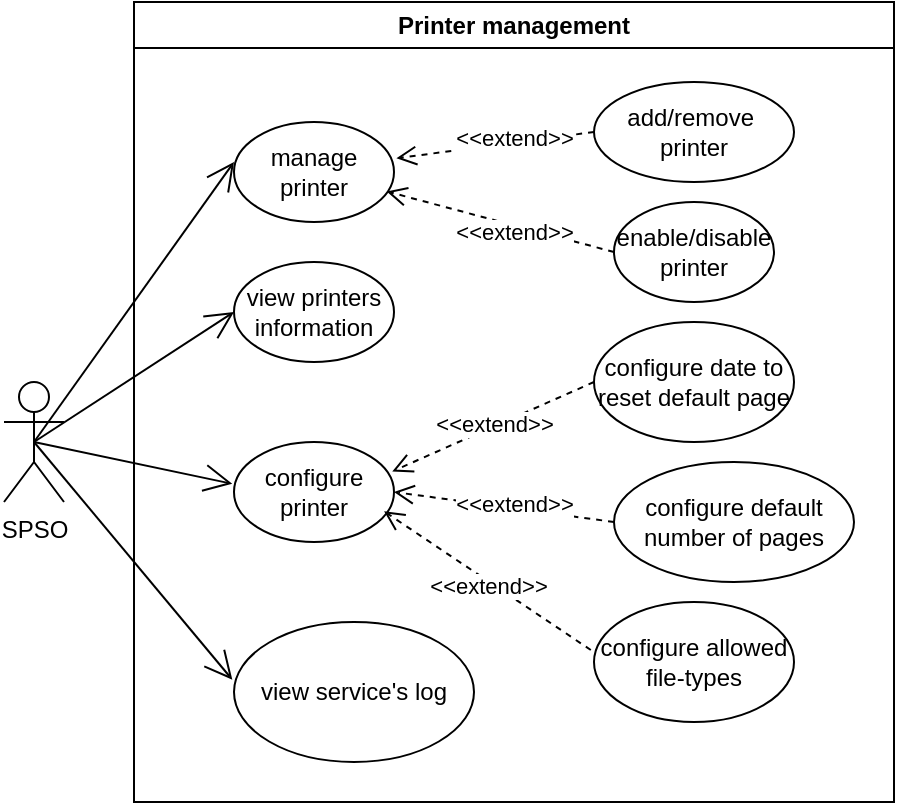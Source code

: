<mxfile version="25.0.1">
  <diagram name="Page-1" id="y1BIRQ241PaXOT0yB2VH">
    <mxGraphModel dx="1426" dy="827" grid="1" gridSize="10" guides="1" tooltips="1" connect="1" arrows="1" fold="1" page="1" pageScale="1" pageWidth="850" pageHeight="1100" math="0" shadow="0">
      <root>
        <mxCell id="0" />
        <mxCell id="1" parent="0" />
        <mxCell id="PRDxLV66vbrkGa5DszW6-1" value="SPSO" style="shape=umlActor;verticalLabelPosition=bottom;verticalAlign=top;html=1;outlineConnect=0;" vertex="1" parent="1">
          <mxGeometry x="203" y="400" width="30" height="60" as="geometry" />
        </mxCell>
        <mxCell id="PRDxLV66vbrkGa5DszW6-2" value="Printer management" style="swimlane;whiteSpace=wrap;html=1;" vertex="1" parent="1">
          <mxGeometry x="268" y="210" width="380" height="400" as="geometry" />
        </mxCell>
        <mxCell id="PRDxLV66vbrkGa5DszW6-3" value="add/remove&amp;nbsp; printer" style="ellipse;whiteSpace=wrap;html=1;" vertex="1" parent="PRDxLV66vbrkGa5DszW6-2">
          <mxGeometry x="230" y="40" width="100" height="50" as="geometry" />
        </mxCell>
        <mxCell id="PRDxLV66vbrkGa5DszW6-4" value="enable/disable printer" style="ellipse;whiteSpace=wrap;html=1;" vertex="1" parent="PRDxLV66vbrkGa5DszW6-2">
          <mxGeometry x="240" y="100" width="80" height="50" as="geometry" />
        </mxCell>
        <mxCell id="PRDxLV66vbrkGa5DszW6-5" value="view printers information" style="ellipse;whiteSpace=wrap;html=1;" vertex="1" parent="PRDxLV66vbrkGa5DszW6-2">
          <mxGeometry x="50" y="130" width="80" height="50" as="geometry" />
        </mxCell>
        <mxCell id="PRDxLV66vbrkGa5DszW6-6" value="configure printer" style="ellipse;whiteSpace=wrap;html=1;" vertex="1" parent="PRDxLV66vbrkGa5DszW6-2">
          <mxGeometry x="50" y="220" width="80" height="50" as="geometry" />
        </mxCell>
        <mxCell id="PRDxLV66vbrkGa5DszW6-7" value="manage printer" style="ellipse;whiteSpace=wrap;html=1;" vertex="1" parent="PRDxLV66vbrkGa5DszW6-2">
          <mxGeometry x="50" y="60" width="80" height="50" as="geometry" />
        </mxCell>
        <mxCell id="PRDxLV66vbrkGa5DszW6-8" value="configure date to reset default page " style="ellipse;whiteSpace=wrap;html=1;" vertex="1" parent="PRDxLV66vbrkGa5DszW6-2">
          <mxGeometry x="230" y="160" width="100" height="60" as="geometry" />
        </mxCell>
        <mxCell id="PRDxLV66vbrkGa5DszW6-9" value="configure allowed file-types" style="ellipse;whiteSpace=wrap;html=1;" vertex="1" parent="PRDxLV66vbrkGa5DszW6-2">
          <mxGeometry x="230" y="300" width="100" height="60" as="geometry" />
        </mxCell>
        <mxCell id="PRDxLV66vbrkGa5DszW6-10" value="configure default number of pages" style="ellipse;whiteSpace=wrap;html=1;" vertex="1" parent="PRDxLV66vbrkGa5DszW6-2">
          <mxGeometry x="240" y="230" width="120" height="60" as="geometry" />
        </mxCell>
        <mxCell id="PRDxLV66vbrkGa5DszW6-11" value="view service&#39;s log" style="ellipse;whiteSpace=wrap;html=1;" vertex="1" parent="PRDxLV66vbrkGa5DszW6-2">
          <mxGeometry x="50" y="310" width="120" height="70" as="geometry" />
        </mxCell>
        <mxCell id="PRDxLV66vbrkGa5DszW6-12" value="&amp;lt;&amp;lt;extend&amp;gt;&amp;gt;" style="html=1;verticalAlign=bottom;endArrow=open;dashed=1;endSize=8;curved=0;rounded=0;exitX=0;exitY=0.5;exitDx=0;exitDy=0;entryX=0.954;entryY=0.694;entryDx=0;entryDy=0;entryPerimeter=0;" edge="1" parent="PRDxLV66vbrkGa5DszW6-2" source="PRDxLV66vbrkGa5DszW6-4" target="PRDxLV66vbrkGa5DszW6-7">
          <mxGeometry x="-0.168" y="12" relative="1" as="geometry">
            <mxPoint x="200" y="90" as="sourcePoint" />
            <mxPoint x="180" y="150" as="targetPoint" />
            <mxPoint as="offset" />
          </mxGeometry>
        </mxCell>
        <mxCell id="PRDxLV66vbrkGa5DszW6-13" value="&amp;lt;&amp;lt;extend&amp;gt;&amp;gt;" style="html=1;verticalAlign=bottom;endArrow=open;dashed=1;endSize=8;curved=0;rounded=0;exitX=0;exitY=0.5;exitDx=0;exitDy=0;entryX=1.015;entryY=0.363;entryDx=0;entryDy=0;entryPerimeter=0;" edge="1" parent="PRDxLV66vbrkGa5DszW6-2" source="PRDxLV66vbrkGa5DszW6-3" target="PRDxLV66vbrkGa5DszW6-7">
          <mxGeometry x="-0.173" y="7" relative="1" as="geometry">
            <mxPoint x="140" y="95" as="sourcePoint" />
            <mxPoint x="140" y="40" as="targetPoint" />
            <mxPoint as="offset" />
          </mxGeometry>
        </mxCell>
        <mxCell id="PRDxLV66vbrkGa5DszW6-14" value="&amp;lt;&amp;lt;extend&amp;gt;&amp;gt;" style="html=1;verticalAlign=bottom;endArrow=open;dashed=1;endSize=8;curved=0;rounded=0;exitX=-0.016;exitY=0.4;exitDx=0;exitDy=0;exitPerimeter=0;entryX=0.938;entryY=0.693;entryDx=0;entryDy=0;entryPerimeter=0;" edge="1" parent="PRDxLV66vbrkGa5DszW6-2" source="PRDxLV66vbrkGa5DszW6-9" target="PRDxLV66vbrkGa5DszW6-6">
          <mxGeometry x="-0.107" y="9" relative="1" as="geometry">
            <mxPoint x="250" y="135" as="sourcePoint" />
            <mxPoint x="130" y="260" as="targetPoint" />
            <mxPoint as="offset" />
          </mxGeometry>
        </mxCell>
        <mxCell id="PRDxLV66vbrkGa5DszW6-15" value="&amp;lt;&amp;lt;extend&amp;gt;&amp;gt;" style="html=1;verticalAlign=bottom;endArrow=open;dashed=1;endSize=8;curved=0;rounded=0;exitX=0;exitY=0.5;exitDx=0;exitDy=0;entryX=0.989;entryY=0.294;entryDx=0;entryDy=0;entryPerimeter=0;" edge="1" parent="PRDxLV66vbrkGa5DszW6-2" source="PRDxLV66vbrkGa5DszW6-8" target="PRDxLV66vbrkGa5DszW6-6">
          <mxGeometry x="0.049" y="7" relative="1" as="geometry">
            <mxPoint x="260" y="145" as="sourcePoint" />
            <mxPoint x="150" y="105" as="targetPoint" />
            <mxPoint as="offset" />
          </mxGeometry>
        </mxCell>
        <mxCell id="PRDxLV66vbrkGa5DszW6-16" value="&amp;lt;&amp;lt;extend&amp;gt;&amp;gt;" style="html=1;verticalAlign=bottom;endArrow=open;dashed=1;endSize=8;curved=0;rounded=0;exitX=0;exitY=0.5;exitDx=0;exitDy=0;entryX=1;entryY=0.5;entryDx=0;entryDy=0;" edge="1" parent="PRDxLV66vbrkGa5DszW6-2" source="PRDxLV66vbrkGa5DszW6-10" target="PRDxLV66vbrkGa5DszW6-6">
          <mxGeometry x="-0.107" y="7" relative="1" as="geometry">
            <mxPoint x="290" y="170" as="sourcePoint" />
            <mxPoint x="210" y="170" as="targetPoint" />
            <mxPoint as="offset" />
          </mxGeometry>
        </mxCell>
        <mxCell id="PRDxLV66vbrkGa5DszW6-17" value="" style="endArrow=open;endFill=1;endSize=12;html=1;rounded=0;exitX=0.5;exitY=0.5;exitDx=0;exitDy=0;exitPerimeter=0;entryX=0;entryY=0.4;entryDx=0;entryDy=0;entryPerimeter=0;" edge="1" parent="1" source="PRDxLV66vbrkGa5DszW6-1" target="PRDxLV66vbrkGa5DszW6-7">
          <mxGeometry width="160" relative="1" as="geometry">
            <mxPoint x="428" y="440" as="sourcePoint" />
            <mxPoint x="588" y="440" as="targetPoint" />
          </mxGeometry>
        </mxCell>
        <mxCell id="PRDxLV66vbrkGa5DszW6-18" value="" style="endArrow=open;endFill=1;endSize=12;html=1;rounded=0;exitX=0.5;exitY=0.5;exitDx=0;exitDy=0;exitPerimeter=0;entryX=0;entryY=0.5;entryDx=0;entryDy=0;" edge="1" parent="1" source="PRDxLV66vbrkGa5DszW6-1" target="PRDxLV66vbrkGa5DszW6-5">
          <mxGeometry width="160" relative="1" as="geometry">
            <mxPoint x="243" y="440" as="sourcePoint" />
            <mxPoint x="328" y="300" as="targetPoint" />
          </mxGeometry>
        </mxCell>
        <mxCell id="PRDxLV66vbrkGa5DszW6-19" value="" style="endArrow=open;endFill=1;endSize=12;html=1;rounded=0;exitX=0.5;exitY=0.5;exitDx=0;exitDy=0;exitPerimeter=0;entryX=-0.011;entryY=0.418;entryDx=0;entryDy=0;entryPerimeter=0;" edge="1" parent="1" source="PRDxLV66vbrkGa5DszW6-1" target="PRDxLV66vbrkGa5DszW6-6">
          <mxGeometry width="160" relative="1" as="geometry">
            <mxPoint x="253" y="450" as="sourcePoint" />
            <mxPoint x="338" y="310" as="targetPoint" />
          </mxGeometry>
        </mxCell>
        <mxCell id="PRDxLV66vbrkGa5DszW6-20" value="" style="endArrow=open;endFill=1;endSize=12;html=1;rounded=0;exitX=0.5;exitY=0.5;exitDx=0;exitDy=0;exitPerimeter=0;entryX=-0.007;entryY=0.412;entryDx=0;entryDy=0;entryPerimeter=0;" edge="1" parent="1" source="PRDxLV66vbrkGa5DszW6-1" target="PRDxLV66vbrkGa5DszW6-11">
          <mxGeometry width="160" relative="1" as="geometry">
            <mxPoint x="243" y="440" as="sourcePoint" />
            <mxPoint x="327" y="461" as="targetPoint" />
          </mxGeometry>
        </mxCell>
      </root>
    </mxGraphModel>
  </diagram>
</mxfile>
